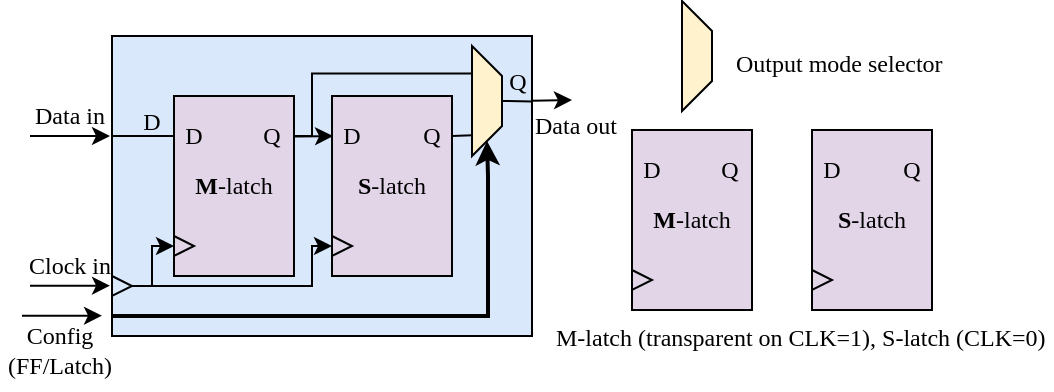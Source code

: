 <mxfile version="26.2.9">
  <diagram name="第 1 页" id="2U3ec2Lrw3CJrJBVDBDu">
    <mxGraphModel dx="959" dy="570" grid="1" gridSize="10" guides="1" tooltips="1" connect="1" arrows="1" fold="1" page="1" pageScale="1" pageWidth="1500" pageHeight="1000" math="0" shadow="0">
      <root>
        <mxCell id="0" />
        <mxCell id="1" parent="0" />
        <mxCell id="G3UJgIYXZJjlc9Zsjnps-1" value="" style="rounded=0;whiteSpace=wrap;html=1;fillColor=#dae8fc;strokeColor=#000000;strokeWidth=1;fontFamily=Times New Roman;" parent="1" vertex="1">
          <mxGeometry x="780" y="100" width="210" height="150" as="geometry" />
        </mxCell>
        <mxCell id="G3UJgIYXZJjlc9Zsjnps-10" value="" style="triangle;whiteSpace=wrap;html=1;strokeWidth=1;fillColor=#dae8fc;strokeColor=#000000;fontFamily=Times New Roman;" parent="1" vertex="1">
          <mxGeometry x="780" y="220" width="10" height="10" as="geometry" />
        </mxCell>
        <mxCell id="G3UJgIYXZJjlc9Zsjnps-11" value="" style="endArrow=classic;html=1;rounded=0;exitX=1;exitY=0.5;exitDx=0;exitDy=0;entryX=0;entryY=0.5;entryDx=0;entryDy=0;edgeStyle=orthogonalEdgeStyle;strokeWidth=1;endFill=1;fontFamily=Times New Roman;" parent="1" source="G3UJgIYXZJjlc9Zsjnps-10" target="G3UJgIYXZJjlc9Zsjnps-4" edge="1">
          <mxGeometry width="50" height="50" relative="1" as="geometry">
            <mxPoint x="840" y="280" as="sourcePoint" />
            <mxPoint x="890" y="230" as="targetPoint" />
            <Array as="points">
              <mxPoint x="800" y="225" />
              <mxPoint x="800" y="205" />
            </Array>
          </mxGeometry>
        </mxCell>
        <mxCell id="G3UJgIYXZJjlc9Zsjnps-12" value="" style="endArrow=classic;html=1;rounded=0;exitX=1;exitY=0.5;exitDx=0;exitDy=0;entryX=0;entryY=0.5;entryDx=0;entryDy=0;edgeStyle=orthogonalEdgeStyle;strokeWidth=1;endFill=1;fontFamily=Times New Roman;" parent="1" source="G3UJgIYXZJjlc9Zsjnps-10" target="G3UJgIYXZJjlc9Zsjnps-5" edge="1">
          <mxGeometry width="50" height="50" relative="1" as="geometry">
            <mxPoint x="840" y="280" as="sourcePoint" />
            <mxPoint x="890" y="230" as="targetPoint" />
            <Array as="points">
              <mxPoint x="880" y="225" />
              <mxPoint x="880" y="205" />
            </Array>
          </mxGeometry>
        </mxCell>
        <mxCell id="G3UJgIYXZJjlc9Zsjnps-13" value="D" style="text;html=1;align=center;verticalAlign=middle;whiteSpace=wrap;rounded=0;fontFamily=Times New Roman;" parent="1" vertex="1">
          <mxGeometry x="790" y="133" width="20" height="20" as="geometry" />
        </mxCell>
        <mxCell id="G3UJgIYXZJjlc9Zsjnps-14" value="" style="endArrow=none;html=1;rounded=0;strokeWidth=1;endFill=1;fontFamily=Times New Roman;startFill=0;entryX=0;entryY=0.5;entryDx=0;entryDy=0;" parent="1" edge="1" target="G3UJgIYXZJjlc9Zsjnps-6">
          <mxGeometry width="50" height="50" relative="1" as="geometry">
            <mxPoint x="780" y="150" as="sourcePoint" />
            <mxPoint x="770" y="150" as="targetPoint" />
          </mxGeometry>
        </mxCell>
        <mxCell id="G3UJgIYXZJjlc9Zsjnps-15" value="" style="endArrow=classic;html=1;rounded=0;entryX=0.009;entryY=0.222;entryDx=0;entryDy=0;entryPerimeter=0;strokeWidth=1;endFill=1;exitX=1.008;exitY=0.225;exitDx=0;exitDy=0;exitPerimeter=0;fontFamily=Times New Roman;" parent="1" target="G3UJgIYXZJjlc9Zsjnps-3" edge="1" source="G3UJgIYXZJjlc9Zsjnps-2">
          <mxGeometry width="50" height="50" relative="1" as="geometry">
            <mxPoint x="810" y="149.81" as="sourcePoint" />
            <mxPoint x="850" y="149.81" as="targetPoint" />
          </mxGeometry>
        </mxCell>
        <mxCell id="G3UJgIYXZJjlc9Zsjnps-16" value="" style="endArrow=none;html=1;rounded=0;strokeWidth=1;endFill=0;entryX=0.812;entryY=0.983;entryDx=0;entryDy=0;entryPerimeter=0;fontFamily=Times New Roman;" parent="1" edge="1" target="G3UJgIYXZJjlc9Zsjnps-18">
          <mxGeometry width="50" height="50" relative="1" as="geometry">
            <mxPoint x="950" y="150" as="sourcePoint" />
            <mxPoint x="980" y="150" as="targetPoint" />
          </mxGeometry>
        </mxCell>
        <mxCell id="G3UJgIYXZJjlc9Zsjnps-17" value="" style="endArrow=none;html=1;rounded=0;strokeWidth=1;edgeStyle=orthogonalEdgeStyle;endFill=0;entryX=0.25;entryY=1;entryDx=0;entryDy=0;fontFamily=Times New Roman;" parent="1" edge="1" target="G3UJgIYXZJjlc9Zsjnps-18">
          <mxGeometry width="50" height="50" relative="1" as="geometry">
            <mxPoint x="853" y="150" as="sourcePoint" />
            <mxPoint x="980" y="120" as="targetPoint" />
            <Array as="points">
              <mxPoint x="880" y="150" />
              <mxPoint x="880" y="119" />
            </Array>
          </mxGeometry>
        </mxCell>
        <mxCell id="G3UJgIYXZJjlc9Zsjnps-18" value="" style="shape=trapezoid;perimeter=trapezoidPerimeter;whiteSpace=wrap;html=1;fixedSize=1;rotation=90;size=15;strokeWidth=1;fillColor=#fff2cc;strokeColor=#000000;fontFamily=Times New Roman;" parent="1" vertex="1">
          <mxGeometry x="940" y="125" width="55" height="15" as="geometry" />
        </mxCell>
        <mxCell id="G3UJgIYXZJjlc9Zsjnps-19" value="" style="endArrow=none;html=1;rounded=0;strokeWidth=1;exitX=0.5;exitY=0;exitDx=0;exitDy=0;entryX=1;entryY=0.218;entryDx=0;entryDy=0;entryPerimeter=0;fontFamily=Times New Roman;" parent="1" edge="1" target="G3UJgIYXZJjlc9Zsjnps-1" source="G3UJgIYXZJjlc9Zsjnps-18">
          <mxGeometry width="50" height="50" relative="1" as="geometry">
            <mxPoint x="996" y="139.72" as="sourcePoint" />
            <mxPoint x="1010" y="140" as="targetPoint" />
          </mxGeometry>
        </mxCell>
        <mxCell id="G3UJgIYXZJjlc9Zsjnps-20" value="Q" style="text;html=1;align=center;verticalAlign=middle;whiteSpace=wrap;rounded=0;fontFamily=Times New Roman;" parent="1" vertex="1">
          <mxGeometry x="973" y="113" width="20" height="20" as="geometry" />
        </mxCell>
        <mxCell id="G3UJgIYXZJjlc9Zsjnps-21" value="Data in" style="text;html=1;align=center;verticalAlign=middle;whiteSpace=wrap;rounded=0;fontFamily=Times New Roman;" parent="1" vertex="1">
          <mxGeometry x="734" y="125" width="50" height="30" as="geometry" />
        </mxCell>
        <mxCell id="G3UJgIYXZJjlc9Zsjnps-22" value="" style="endArrow=classic;html=1;rounded=0;fontFamily=Times New Roman;" parent="1" edge="1">
          <mxGeometry width="50" height="50" relative="1" as="geometry">
            <mxPoint x="739" y="150" as="sourcePoint" />
            <mxPoint x="779" y="150" as="targetPoint" />
          </mxGeometry>
        </mxCell>
        <mxCell id="G3UJgIYXZJjlc9Zsjnps-23" value="" style="endArrow=classic;html=1;rounded=0;fontFamily=Times New Roman;" parent="1" edge="1">
          <mxGeometry width="50" height="50" relative="1" as="geometry">
            <mxPoint x="739" y="224.83" as="sourcePoint" />
            <mxPoint x="779" y="224.83" as="targetPoint" />
          </mxGeometry>
        </mxCell>
        <mxCell id="G3UJgIYXZJjlc9Zsjnps-24" value="Clock in" style="text;html=1;align=center;verticalAlign=middle;whiteSpace=wrap;rounded=0;fontFamily=Times New Roman;" parent="1" vertex="1">
          <mxGeometry x="734" y="200" width="50" height="30" as="geometry" />
        </mxCell>
        <mxCell id="G3UJgIYXZJjlc9Zsjnps-25" value="Data out" style="text;html=1;align=center;verticalAlign=middle;whiteSpace=wrap;rounded=0;fontFamily=Times New Roman;" parent="1" vertex="1">
          <mxGeometry x="987" y="130" width="50" height="30" as="geometry" />
        </mxCell>
        <mxCell id="G3UJgIYXZJjlc9Zsjnps-26" value="" style="endArrow=classic;html=1;rounded=0;fontFamily=Times New Roman;" parent="1" edge="1">
          <mxGeometry width="50" height="50" relative="1" as="geometry">
            <mxPoint x="990" y="132.36" as="sourcePoint" />
            <mxPoint x="1010" y="132" as="targetPoint" />
          </mxGeometry>
        </mxCell>
        <mxCell id="G3UJgIYXZJjlc9Zsjnps-27" value="" style="endArrow=classic;html=1;rounded=0;entryX=1;entryY=0.5;entryDx=0;entryDy=0;exitX=0.001;exitY=0.933;exitDx=0;exitDy=0;exitPerimeter=0;strokeWidth=2;endFill=1;fontFamily=Times New Roman;edgeStyle=orthogonalEdgeStyle;" parent="1" source="G3UJgIYXZJjlc9Zsjnps-1" target="G3UJgIYXZJjlc9Zsjnps-18" edge="1">
          <mxGeometry width="50" height="50" relative="1" as="geometry">
            <mxPoint x="943" y="250" as="sourcePoint" />
            <mxPoint x="993" y="200" as="targetPoint" />
            <Array as="points">
              <mxPoint x="968" y="240" />
              <mxPoint x="968" y="170" />
              <mxPoint x="968" y="170" />
            </Array>
          </mxGeometry>
        </mxCell>
        <mxCell id="G3UJgIYXZJjlc9Zsjnps-28" value="" style="endArrow=classic;html=1;rounded=0;fontFamily=Times New Roman;" parent="1" edge="1">
          <mxGeometry width="50" height="50" relative="1" as="geometry">
            <mxPoint x="735" y="239.83" as="sourcePoint" />
            <mxPoint x="775" y="239.83" as="targetPoint" />
          </mxGeometry>
        </mxCell>
        <mxCell id="G3UJgIYXZJjlc9Zsjnps-29" value="&lt;code data-start=&quot;388&quot; data-end=&quot;407&quot;&gt;&lt;font face=&quot;Times New Roman&quot;&gt;Config (FF/Latch)&lt;/font&gt;&lt;/code&gt;" style="text;html=1;align=center;verticalAlign=middle;whiteSpace=wrap;rounded=0;fontFamily=Times New Roman;" parent="1" vertex="1">
          <mxGeometry x="724" y="242" width="60" height="30" as="geometry" />
        </mxCell>
        <mxCell id="wC-l8S20R2a5h-04oCZZ-3" value="" style="group;fontFamily=Times New Roman;" vertex="1" connectable="0" parent="1">
          <mxGeometry x="810" y="130" width="61" height="90" as="geometry" />
        </mxCell>
        <mxCell id="G3UJgIYXZJjlc9Zsjnps-2" value="&lt;b&gt;M&lt;/b&gt;-latch" style="rounded=0;whiteSpace=wrap;html=1;fillColor=#e1d5e7;strokeColor=light-dark(#000000, #9577a3);strokeWidth=1;fontFamily=Times New Roman;" parent="wC-l8S20R2a5h-04oCZZ-3" vertex="1">
          <mxGeometry x="1" width="60" height="90" as="geometry" />
        </mxCell>
        <mxCell id="G3UJgIYXZJjlc9Zsjnps-4" value="" style="triangle;whiteSpace=wrap;html=1;strokeWidth=1;fillColor=#e1d5e7;strokeColor=#000000;fontFamily=Times New Roman;" parent="wC-l8S20R2a5h-04oCZZ-3" vertex="1">
          <mxGeometry x="1" y="70" width="10" height="10" as="geometry" />
        </mxCell>
        <mxCell id="G3UJgIYXZJjlc9Zsjnps-6" value="D" style="text;html=1;align=center;verticalAlign=middle;whiteSpace=wrap;rounded=0;fontFamily=Times New Roman;" parent="wC-l8S20R2a5h-04oCZZ-3" vertex="1">
          <mxGeometry x="1" y="10" width="20" height="20" as="geometry" />
        </mxCell>
        <mxCell id="G3UJgIYXZJjlc9Zsjnps-8" value="Q" style="text;html=1;align=center;verticalAlign=middle;whiteSpace=wrap;rounded=0;fontFamily=Times New Roman;" parent="wC-l8S20R2a5h-04oCZZ-3" vertex="1">
          <mxGeometry x="40" y="10" width="20" height="20" as="geometry" />
        </mxCell>
        <mxCell id="wC-l8S20R2a5h-04oCZZ-4" value="" style="group;fontFamily=Times New Roman;" vertex="1" connectable="0" parent="1">
          <mxGeometry x="890" y="130" width="60" height="90" as="geometry" />
        </mxCell>
        <mxCell id="G3UJgIYXZJjlc9Zsjnps-3" value="&lt;b&gt;S&lt;/b&gt;-latch" style="rounded=0;whiteSpace=wrap;html=1;fillColor=#e1d5e7;strokeColor=light-dark(#000000, #9577a3);strokeWidth=1;fontFamily=Times New Roman;" parent="wC-l8S20R2a5h-04oCZZ-4" vertex="1">
          <mxGeometry width="60" height="90" as="geometry" />
        </mxCell>
        <mxCell id="G3UJgIYXZJjlc9Zsjnps-5" value="" style="triangle;whiteSpace=wrap;html=1;strokeWidth=1;fillColor=#e1d5e7;strokeColor=#000000;fontFamily=Times New Roman;" parent="wC-l8S20R2a5h-04oCZZ-4" vertex="1">
          <mxGeometry y="70" width="10" height="10" as="geometry" />
        </mxCell>
        <mxCell id="G3UJgIYXZJjlc9Zsjnps-7" value="D" style="text;html=1;align=center;verticalAlign=middle;whiteSpace=wrap;rounded=0;fontFamily=Times New Roman;" parent="wC-l8S20R2a5h-04oCZZ-4" vertex="1">
          <mxGeometry y="10" width="20" height="20" as="geometry" />
        </mxCell>
        <mxCell id="G3UJgIYXZJjlc9Zsjnps-9" value="Q" style="text;html=1;align=center;verticalAlign=middle;whiteSpace=wrap;rounded=0;fontFamily=Times New Roman;" parent="wC-l8S20R2a5h-04oCZZ-4" vertex="1">
          <mxGeometry x="40" y="10" width="20" height="20" as="geometry" />
        </mxCell>
        <mxCell id="wC-l8S20R2a5h-04oCZZ-8" style="edgeStyle=orthogonalEdgeStyle;rounded=0;orthogonalLoop=1;jettySize=auto;html=1;exitX=0.5;exitY=1;exitDx=0;exitDy=0;fontFamily=Times New Roman;" edge="1" parent="1" source="G3UJgIYXZJjlc9Zsjnps-20" target="G3UJgIYXZJjlc9Zsjnps-20">
          <mxGeometry relative="1" as="geometry" />
        </mxCell>
        <mxCell id="wC-l8S20R2a5h-04oCZZ-10" value="&lt;font face=&quot;Times New Roman&quot;&gt;Output mode selector&lt;/font&gt;" style="text;whiteSpace=wrap;html=1;" vertex="1" parent="1">
          <mxGeometry x="1090" y="100" width="110" height="30" as="geometry" />
        </mxCell>
        <mxCell id="wC-l8S20R2a5h-04oCZZ-11" value="" style="shape=trapezoid;perimeter=trapezoidPerimeter;whiteSpace=wrap;html=1;fixedSize=1;rotation=90;size=15;strokeWidth=1;fillColor=#fff2cc;strokeColor=#000000;fontFamily=Times New Roman;" vertex="1" parent="1">
          <mxGeometry x="1045" y="102.5" width="55" height="15" as="geometry" />
        </mxCell>
        <mxCell id="wC-l8S20R2a5h-04oCZZ-12" value="" style="group;fontFamily=Times New Roman;" vertex="1" connectable="0" parent="1">
          <mxGeometry x="1039" y="147" width="61" height="90" as="geometry" />
        </mxCell>
        <mxCell id="wC-l8S20R2a5h-04oCZZ-13" value="&lt;b&gt;M&lt;/b&gt;-latch" style="rounded=0;whiteSpace=wrap;html=1;fillColor=#e1d5e7;strokeColor=light-dark(#000000, #9577a3);strokeWidth=1;fontFamily=Times New Roman;" vertex="1" parent="wC-l8S20R2a5h-04oCZZ-12">
          <mxGeometry x="1" width="60" height="90" as="geometry" />
        </mxCell>
        <mxCell id="wC-l8S20R2a5h-04oCZZ-14" value="" style="triangle;whiteSpace=wrap;html=1;strokeWidth=1;fillColor=#e1d5e7;strokeColor=#000000;fontFamily=Times New Roman;" vertex="1" parent="wC-l8S20R2a5h-04oCZZ-12">
          <mxGeometry x="1" y="70" width="10" height="10" as="geometry" />
        </mxCell>
        <mxCell id="wC-l8S20R2a5h-04oCZZ-15" value="D" style="text;html=1;align=center;verticalAlign=middle;whiteSpace=wrap;rounded=0;fontFamily=Times New Roman;" vertex="1" parent="wC-l8S20R2a5h-04oCZZ-12">
          <mxGeometry x="1" y="10" width="20" height="20" as="geometry" />
        </mxCell>
        <mxCell id="wC-l8S20R2a5h-04oCZZ-16" value="Q" style="text;html=1;align=center;verticalAlign=middle;whiteSpace=wrap;rounded=0;fontFamily=Times New Roman;" vertex="1" parent="wC-l8S20R2a5h-04oCZZ-12">
          <mxGeometry x="40" y="10" width="20" height="20" as="geometry" />
        </mxCell>
        <mxCell id="wC-l8S20R2a5h-04oCZZ-17" value="" style="group;fontFamily=Times New Roman;" vertex="1" connectable="0" parent="1">
          <mxGeometry x="1130" y="147" width="60" height="90" as="geometry" />
        </mxCell>
        <mxCell id="wC-l8S20R2a5h-04oCZZ-18" value="&lt;b&gt;S&lt;/b&gt;-latch" style="rounded=0;whiteSpace=wrap;html=1;fillColor=#e1d5e7;strokeColor=light-dark(#000000, #9577a3);strokeWidth=1;fontFamily=Times New Roman;" vertex="1" parent="wC-l8S20R2a5h-04oCZZ-17">
          <mxGeometry width="60" height="90" as="geometry" />
        </mxCell>
        <mxCell id="wC-l8S20R2a5h-04oCZZ-19" value="" style="triangle;whiteSpace=wrap;html=1;strokeWidth=1;fillColor=#e1d5e7;strokeColor=#000000;fontFamily=Times New Roman;" vertex="1" parent="wC-l8S20R2a5h-04oCZZ-17">
          <mxGeometry y="70" width="10" height="10" as="geometry" />
        </mxCell>
        <mxCell id="wC-l8S20R2a5h-04oCZZ-20" value="D" style="text;html=1;align=center;verticalAlign=middle;whiteSpace=wrap;rounded=0;fontFamily=Times New Roman;" vertex="1" parent="wC-l8S20R2a5h-04oCZZ-17">
          <mxGeometry y="10" width="20" height="20" as="geometry" />
        </mxCell>
        <mxCell id="wC-l8S20R2a5h-04oCZZ-21" value="Q" style="text;html=1;align=center;verticalAlign=middle;whiteSpace=wrap;rounded=0;fontFamily=Times New Roman;" vertex="1" parent="wC-l8S20R2a5h-04oCZZ-17">
          <mxGeometry x="40" y="10" width="20" height="20" as="geometry" />
        </mxCell>
        <mxCell id="wC-l8S20R2a5h-04oCZZ-22" value="&lt;font face=&quot;Times New Roman&quot;&gt;M-latch (transparent on CLK=1), S-latch (CLK=0)&lt;/font&gt;" style="text;whiteSpace=wrap;html=1;" vertex="1" parent="1">
          <mxGeometry x="1000" y="237" width="250" height="40" as="geometry" />
        </mxCell>
      </root>
    </mxGraphModel>
  </diagram>
</mxfile>
